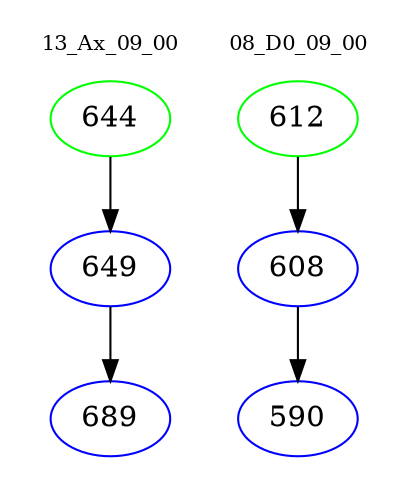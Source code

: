 digraph{
subgraph cluster_0 {
color = white
label = "13_Ax_09_00";
fontsize=10;
T0_644 [label="644", color="green"]
T0_644 -> T0_649 [color="black"]
T0_649 [label="649", color="blue"]
T0_649 -> T0_689 [color="black"]
T0_689 [label="689", color="blue"]
}
subgraph cluster_1 {
color = white
label = "08_D0_09_00";
fontsize=10;
T1_612 [label="612", color="green"]
T1_612 -> T1_608 [color="black"]
T1_608 [label="608", color="blue"]
T1_608 -> T1_590 [color="black"]
T1_590 [label="590", color="blue"]
}
}
